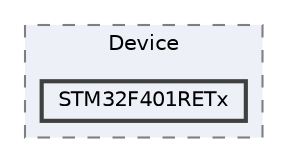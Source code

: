 digraph "RTE/Device/STM32F401RETx"
{
 // LATEX_PDF_SIZE
  bgcolor="transparent";
  edge [fontname=Helvetica,fontsize=10,labelfontname=Helvetica,labelfontsize=10];
  node [fontname=Helvetica,fontsize=10,shape=box,height=0.2,width=0.4];
  compound=true
  subgraph clusterdir_482cc91dc9493d727989d0e22764ae5f {
    graph [ bgcolor="#edf0f7", pencolor="grey50", label="Device", fontname=Helvetica,fontsize=10 style="filled,dashed", URL="dir_482cc91dc9493d727989d0e22764ae5f.html",tooltip=""]
  dir_0555f7a55ac848eaf975df7f8f328989 [label="STM32F401RETx", fillcolor="#edf0f7", color="grey25", style="filled,bold", URL="dir_0555f7a55ac848eaf975df7f8f328989.html",tooltip=""];
  }
}
